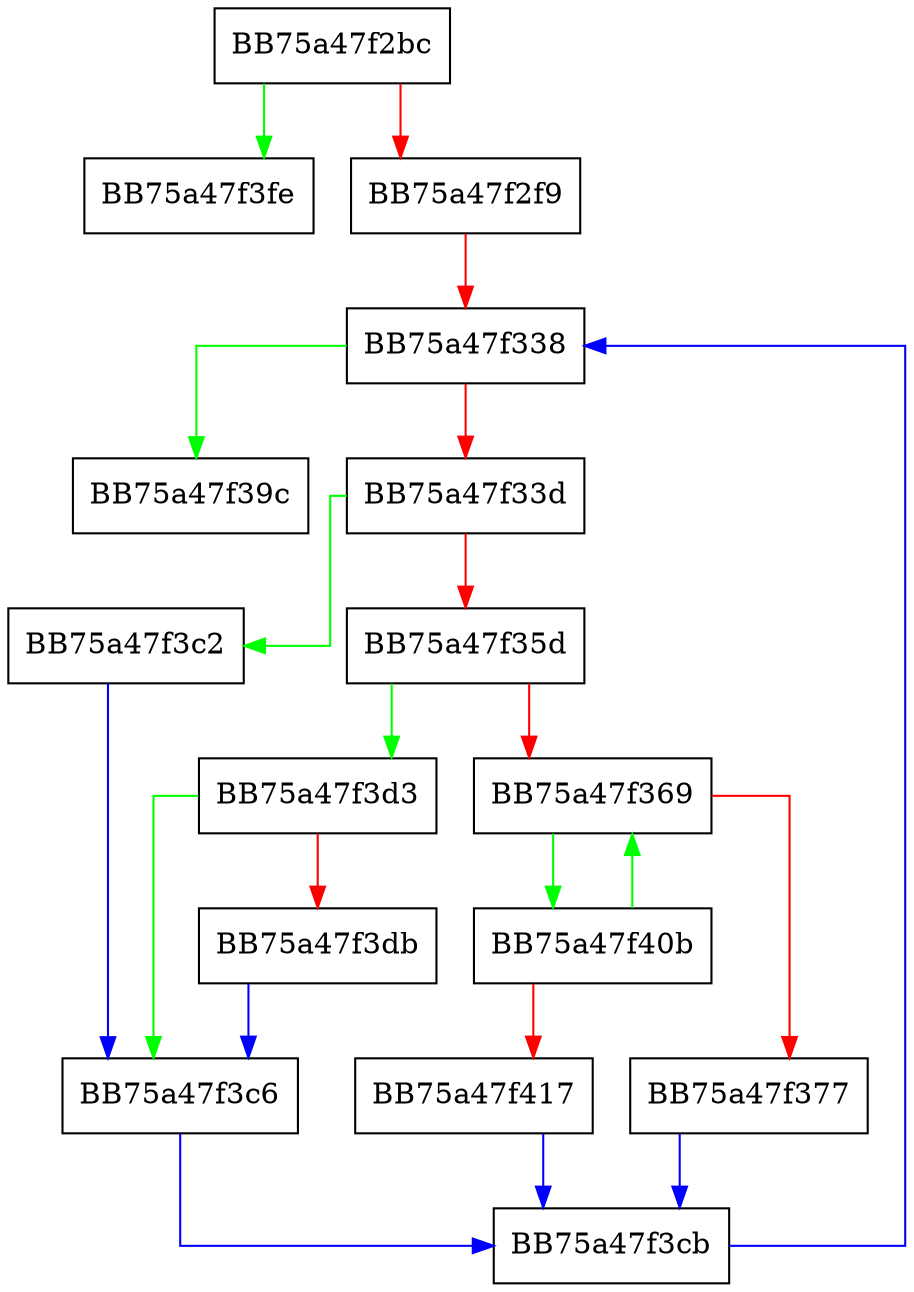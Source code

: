 digraph _Forced_rehash {
  node [shape="box"];
  graph [splines=ortho];
  BB75a47f2bc -> BB75a47f3fe [color="green"];
  BB75a47f2bc -> BB75a47f2f9 [color="red"];
  BB75a47f2f9 -> BB75a47f338 [color="red"];
  BB75a47f338 -> BB75a47f39c [color="green"];
  BB75a47f338 -> BB75a47f33d [color="red"];
  BB75a47f33d -> BB75a47f3c2 [color="green"];
  BB75a47f33d -> BB75a47f35d [color="red"];
  BB75a47f35d -> BB75a47f3d3 [color="green"];
  BB75a47f35d -> BB75a47f369 [color="red"];
  BB75a47f369 -> BB75a47f40b [color="green"];
  BB75a47f369 -> BB75a47f377 [color="red"];
  BB75a47f377 -> BB75a47f3cb [color="blue"];
  BB75a47f3c2 -> BB75a47f3c6 [color="blue"];
  BB75a47f3c6 -> BB75a47f3cb [color="blue"];
  BB75a47f3cb -> BB75a47f338 [color="blue"];
  BB75a47f3d3 -> BB75a47f3c6 [color="green"];
  BB75a47f3d3 -> BB75a47f3db [color="red"];
  BB75a47f3db -> BB75a47f3c6 [color="blue"];
  BB75a47f40b -> BB75a47f369 [color="green"];
  BB75a47f40b -> BB75a47f417 [color="red"];
  BB75a47f417 -> BB75a47f3cb [color="blue"];
}
